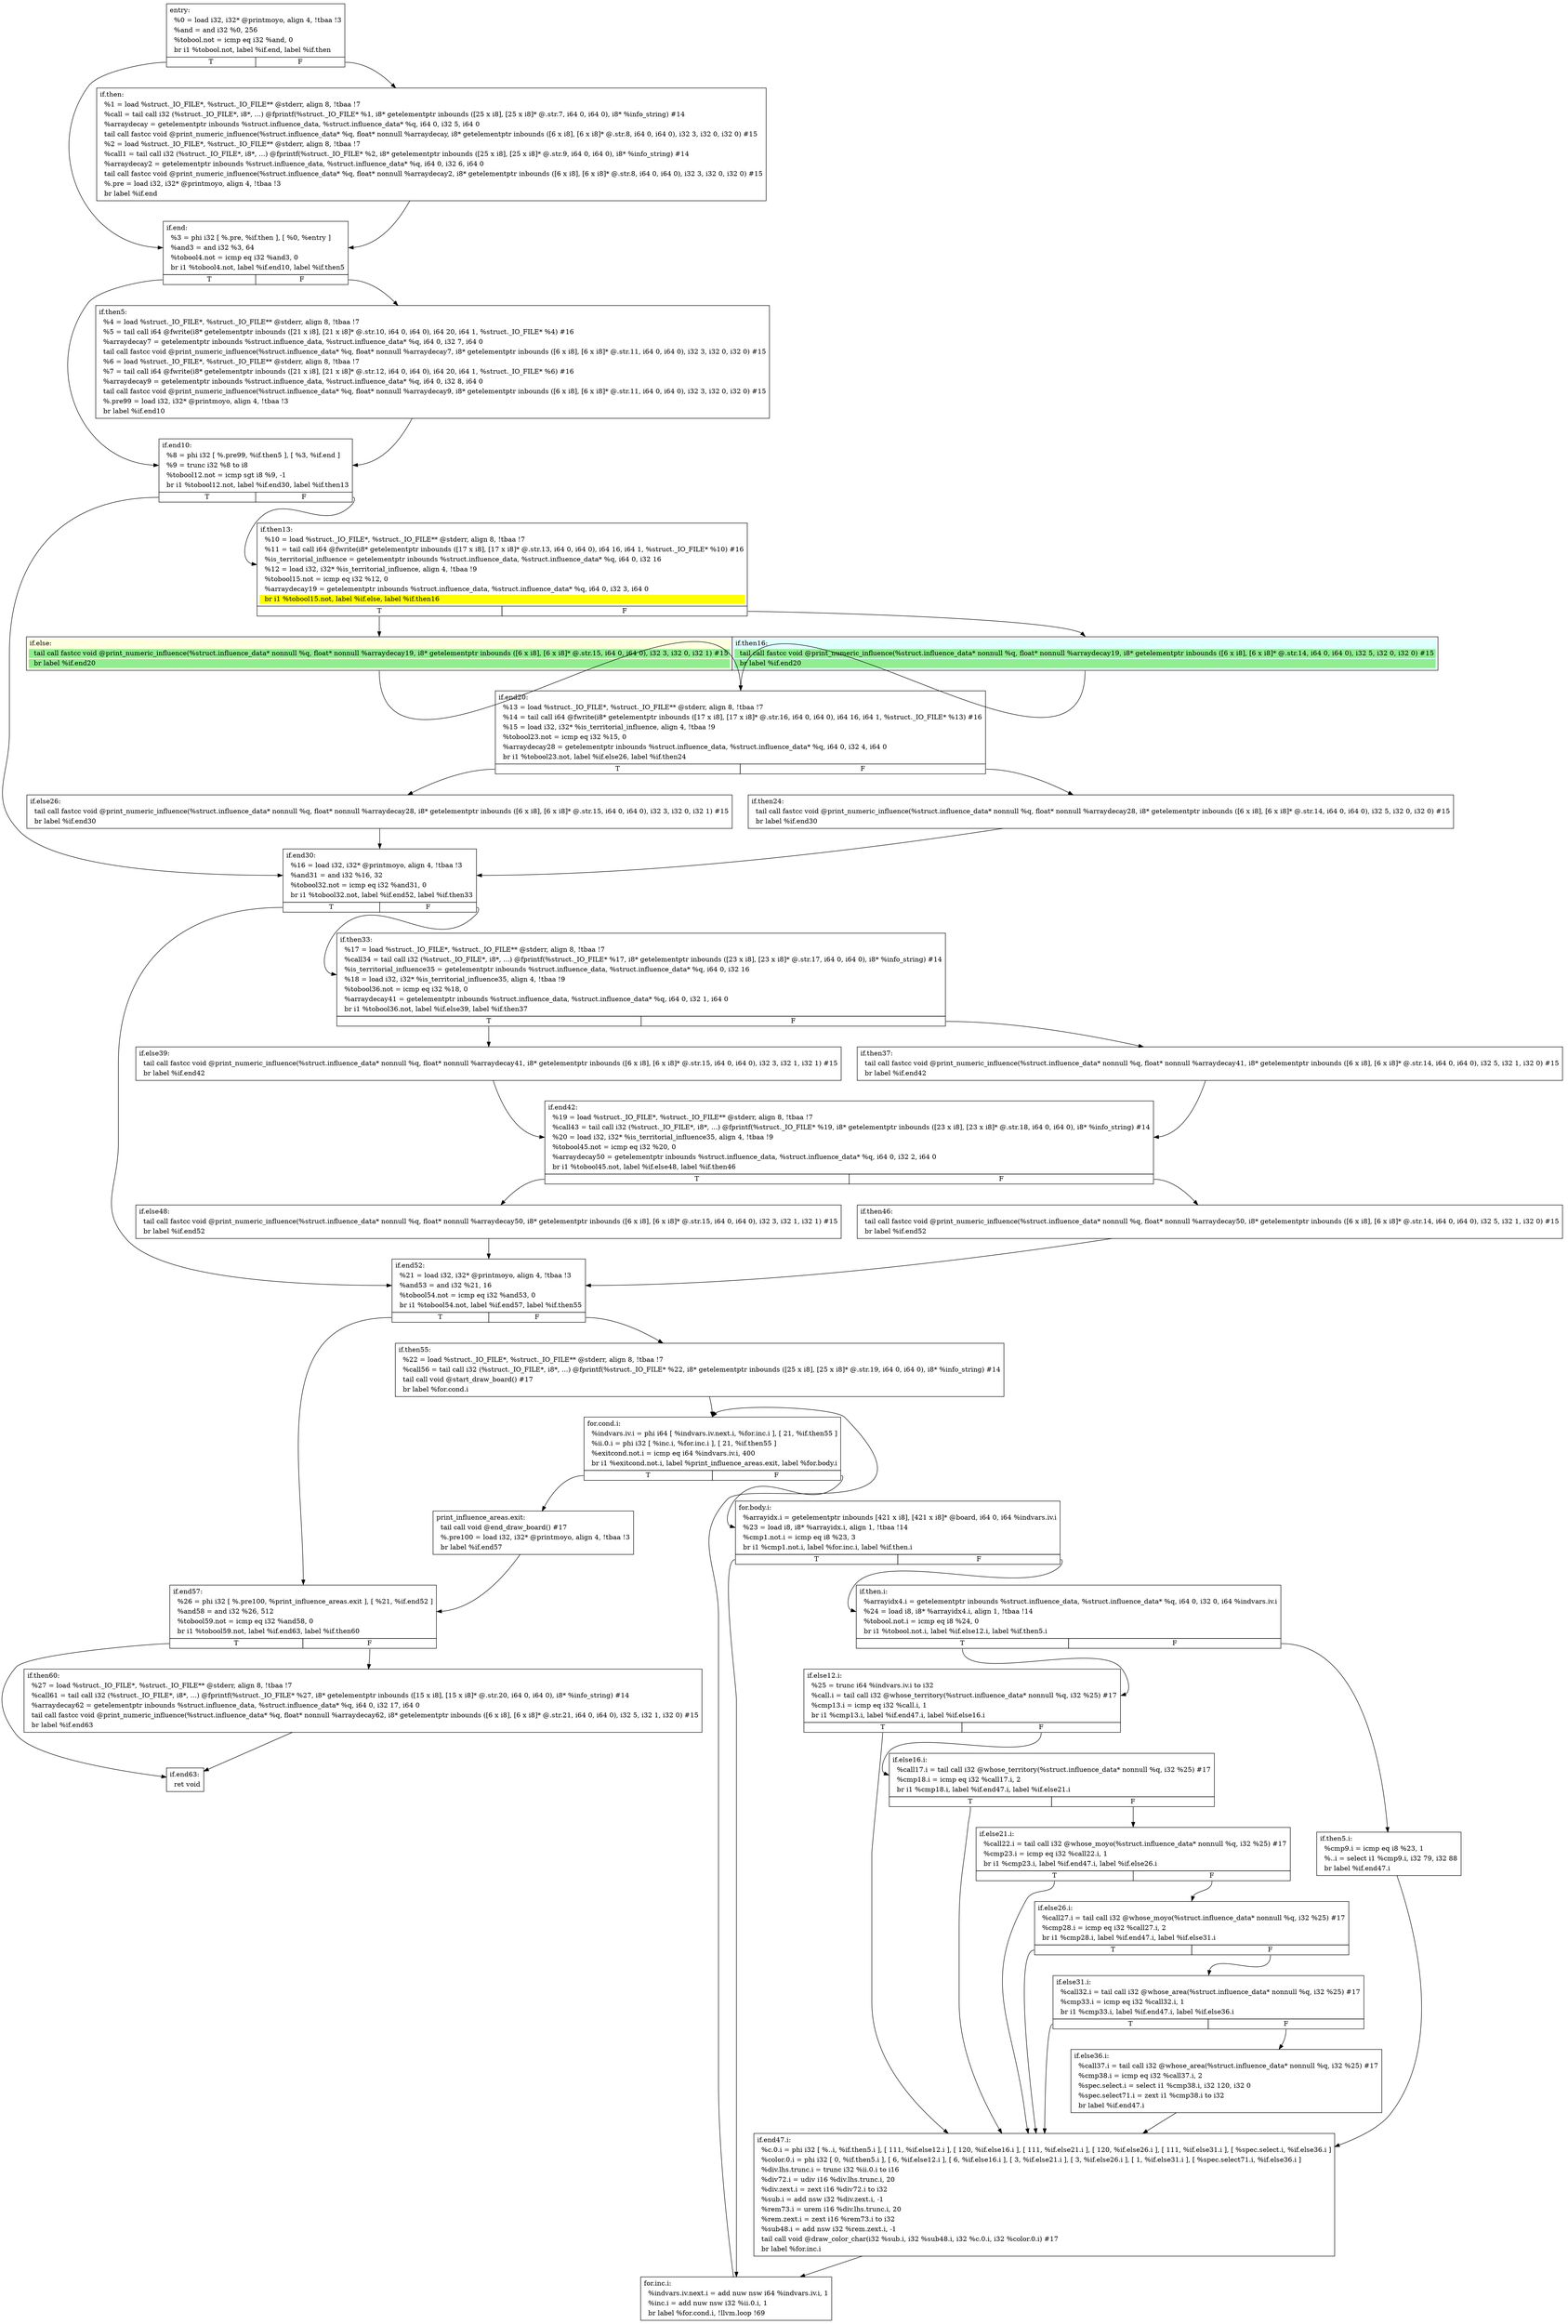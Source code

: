 digraph {
m_bb0 [shape = none, label  = <<table border="0" cellspacing="0">
<tr><td port="f1" border="1" colspan="2"><table bgcolor="LightYellow" border="0">
<tr><td align="left">if.else:</td></tr>
<tr><td bgcolor="lightgreen" align="left">  tail call fastcc void @print_numeric_influence(%struct.influence_data* nonnull %q, float* nonnull %arraydecay19, i8* getelementptr inbounds ([6 x i8], [6 x i8]* @.str.15, i64 0, i64 0), i32 3, i32 0, i32 1) #15</td></tr>
<tr><td bgcolor="lightgreen" align="left">  br label %if.end20</td></tr>
</table>
</td>
<td port="f2" border="1" colspan="2"><table bgcolor="LightCyan" border="0">
<tr><td align="left">if.then16:</td></tr>
<tr><td bgcolor="lightgreen" align="left">  tail call fastcc void @print_numeric_influence(%struct.influence_data* nonnull %q, float* nonnull %arraydecay19, i8* getelementptr inbounds ([6 x i8], [6 x i8]* @.str.14, i64 0, i64 0), i32 5, i32 0, i32 0) #15</td></tr>
<tr><td bgcolor="lightgreen" align="left">  br label %if.end20</td></tr>
</table>
</td></tr>
</table>> ]
f_bb0 [shape = none, label  = <<table  border="0" cellspacing="0">
<tr><td port="f" border="1" colspan="2"><table border="0">
<tr><td align="left">entry:</td></tr>
<tr><td align="left">  %0 = load i32, i32* @printmoyo, align 4, !tbaa !3</td></tr>
<tr><td align="left">  %and = and i32 %0, 256</td></tr>
<tr><td align="left">  %tobool.not = icmp eq i32 %and, 0</td></tr>
<tr><td align="left">  br i1 %tobool.not, label %if.end, label %if.then</td></tr>
</table>
</td></tr>
<tr><td border="1" port="fT">T</td><td border="1" port="fF">F</td></tr>
</table>> ]
f_bb1 [shape = none, label  = <<table  border="0" cellspacing="0">
<tr><td port="f" border="1"><table border="0">
<tr><td align="left">if.then:</td></tr>
<tr><td align="left">  %1 = load %struct._IO_FILE*, %struct._IO_FILE** @stderr, align 8, !tbaa !7</td></tr>
<tr><td align="left">  %call = tail call i32 (%struct._IO_FILE*, i8*, ...) @fprintf(%struct._IO_FILE* %1, i8* getelementptr inbounds ([25 x i8], [25 x i8]* @.str.7, i64 0, i64 0), i8* %info_string) #14</td></tr>
<tr><td align="left">  %arraydecay = getelementptr inbounds %struct.influence_data, %struct.influence_data* %q, i64 0, i32 5, i64 0</td></tr>
<tr><td align="left">  tail call fastcc void @print_numeric_influence(%struct.influence_data* %q, float* nonnull %arraydecay, i8* getelementptr inbounds ([6 x i8], [6 x i8]* @.str.8, i64 0, i64 0), i32 3, i32 0, i32 0) #15</td></tr>
<tr><td align="left">  %2 = load %struct._IO_FILE*, %struct._IO_FILE** @stderr, align 8, !tbaa !7</td></tr>
<tr><td align="left">  %call1 = tail call i32 (%struct._IO_FILE*, i8*, ...) @fprintf(%struct._IO_FILE* %2, i8* getelementptr inbounds ([25 x i8], [25 x i8]* @.str.9, i64 0, i64 0), i8* %info_string) #14</td></tr>
<tr><td align="left">  %arraydecay2 = getelementptr inbounds %struct.influence_data, %struct.influence_data* %q, i64 0, i32 6, i64 0</td></tr>
<tr><td align="left">  tail call fastcc void @print_numeric_influence(%struct.influence_data* %q, float* nonnull %arraydecay2, i8* getelementptr inbounds ([6 x i8], [6 x i8]* @.str.8, i64 0, i64 0), i32 3, i32 0, i32 0) #15</td></tr>
<tr><td align="left">  %.pre = load i32, i32* @printmoyo, align 4, !tbaa !3</td></tr>
<tr><td align="left">  br label %if.end</td></tr>
</table>
</td></tr>
</table>> ]
f_bb2 [shape = none, label  = <<table  border="0" cellspacing="0">
<tr><td port="f" border="1" colspan="2"><table border="0">
<tr><td align="left">if.end:</td></tr>
<tr><td align="left">  %3 = phi i32 [ %.pre, %if.then ], [ %0, %entry ]</td></tr>
<tr><td align="left">  %and3 = and i32 %3, 64</td></tr>
<tr><td align="left">  %tobool4.not = icmp eq i32 %and3, 0</td></tr>
<tr><td align="left">  br i1 %tobool4.not, label %if.end10, label %if.then5</td></tr>
</table>
</td></tr>
<tr><td border="1" port="fT">T</td><td border="1" port="fF">F</td></tr>
</table>> ]
f_bb3 [shape = none, label  = <<table  border="0" cellspacing="0">
<tr><td port="f" border="1"><table border="0">
<tr><td align="left">if.then5:</td></tr>
<tr><td align="left">  %4 = load %struct._IO_FILE*, %struct._IO_FILE** @stderr, align 8, !tbaa !7</td></tr>
<tr><td align="left">  %5 = tail call i64 @fwrite(i8* getelementptr inbounds ([21 x i8], [21 x i8]* @.str.10, i64 0, i64 0), i64 20, i64 1, %struct._IO_FILE* %4) #16</td></tr>
<tr><td align="left">  %arraydecay7 = getelementptr inbounds %struct.influence_data, %struct.influence_data* %q, i64 0, i32 7, i64 0</td></tr>
<tr><td align="left">  tail call fastcc void @print_numeric_influence(%struct.influence_data* %q, float* nonnull %arraydecay7, i8* getelementptr inbounds ([6 x i8], [6 x i8]* @.str.11, i64 0, i64 0), i32 3, i32 0, i32 0) #15</td></tr>
<tr><td align="left">  %6 = load %struct._IO_FILE*, %struct._IO_FILE** @stderr, align 8, !tbaa !7</td></tr>
<tr><td align="left">  %7 = tail call i64 @fwrite(i8* getelementptr inbounds ([21 x i8], [21 x i8]* @.str.12, i64 0, i64 0), i64 20, i64 1, %struct._IO_FILE* %6) #16</td></tr>
<tr><td align="left">  %arraydecay9 = getelementptr inbounds %struct.influence_data, %struct.influence_data* %q, i64 0, i32 8, i64 0</td></tr>
<tr><td align="left">  tail call fastcc void @print_numeric_influence(%struct.influence_data* %q, float* nonnull %arraydecay9, i8* getelementptr inbounds ([6 x i8], [6 x i8]* @.str.11, i64 0, i64 0), i32 3, i32 0, i32 0) #15</td></tr>
<tr><td align="left">  %.pre99 = load i32, i32* @printmoyo, align 4, !tbaa !3</td></tr>
<tr><td align="left">  br label %if.end10</td></tr>
</table>
</td></tr>
</table>> ]
f_bb4 [shape = none, label  = <<table  border="0" cellspacing="0">
<tr><td port="f" border="1" colspan="2"><table border="0">
<tr><td align="left">if.end10:</td></tr>
<tr><td align="left">  %8 = phi i32 [ %.pre99, %if.then5 ], [ %3, %if.end ]</td></tr>
<tr><td align="left">  %9 = trunc i32 %8 to i8</td></tr>
<tr><td align="left">  %tobool12.not = icmp sgt i8 %9, -1</td></tr>
<tr><td align="left">  br i1 %tobool12.not, label %if.end30, label %if.then13</td></tr>
</table>
</td></tr>
<tr><td border="1" port="fT">T</td><td border="1" port="fF">F</td></tr>
</table>> ]
f_bb5 [shape = none, label  = <<table  border="0" cellspacing="0">
<tr><td port="f" border="1" colspan="2"><table border="0">
<tr><td align="left">if.then13:</td></tr>
<tr><td align="left">  %10 = load %struct._IO_FILE*, %struct._IO_FILE** @stderr, align 8, !tbaa !7</td></tr>
<tr><td align="left">  %11 = tail call i64 @fwrite(i8* getelementptr inbounds ([17 x i8], [17 x i8]* @.str.13, i64 0, i64 0), i64 16, i64 1, %struct._IO_FILE* %10) #16</td></tr>
<tr><td align="left">  %is_territorial_influence = getelementptr inbounds %struct.influence_data, %struct.influence_data* %q, i64 0, i32 16</td></tr>
<tr><td align="left">  %12 = load i32, i32* %is_territorial_influence, align 4, !tbaa !9</td></tr>
<tr><td align="left">  %tobool15.not = icmp eq i32 %12, 0</td></tr>
<tr><td align="left">  %arraydecay19 = getelementptr inbounds %struct.influence_data, %struct.influence_data* %q, i64 0, i32 3, i64 0</td></tr>
<tr><td bgcolor="yellow" align="left">  br i1 %tobool15.not, label %if.else, label %if.then16</td></tr>
</table>
</td></tr>
<tr><td border="1" port="fT">T</td><td border="1" port="fF">F</td></tr>
</table>> ]
f_bb6 [shape = none, label  = <<table  border="0" cellspacing="0">
<tr><td port="f" border="1" colspan="2"><table border="0">
<tr><td align="left">if.end20:</td></tr>
<tr><td align="left">  %13 = load %struct._IO_FILE*, %struct._IO_FILE** @stderr, align 8, !tbaa !7</td></tr>
<tr><td align="left">  %14 = tail call i64 @fwrite(i8* getelementptr inbounds ([17 x i8], [17 x i8]* @.str.16, i64 0, i64 0), i64 16, i64 1, %struct._IO_FILE* %13) #16</td></tr>
<tr><td align="left">  %15 = load i32, i32* %is_territorial_influence, align 4, !tbaa !9</td></tr>
<tr><td align="left">  %tobool23.not = icmp eq i32 %15, 0</td></tr>
<tr><td align="left">  %arraydecay28 = getelementptr inbounds %struct.influence_data, %struct.influence_data* %q, i64 0, i32 4, i64 0</td></tr>
<tr><td align="left">  br i1 %tobool23.not, label %if.else26, label %if.then24</td></tr>
</table>
</td></tr>
<tr><td border="1" port="fT">T</td><td border="1" port="fF">F</td></tr>
</table>> ]
f_bb7 [shape = none, label  = <<table  border="0" cellspacing="0">
<tr><td port="f" border="1"><table border="0">
<tr><td align="left">if.then24:</td></tr>
<tr><td align="left">  tail call fastcc void @print_numeric_influence(%struct.influence_data* nonnull %q, float* nonnull %arraydecay28, i8* getelementptr inbounds ([6 x i8], [6 x i8]* @.str.14, i64 0, i64 0), i32 5, i32 0, i32 0) #15</td></tr>
<tr><td align="left">  br label %if.end30</td></tr>
</table>
</td></tr>
</table>> ]
f_bb8 [shape = none, label  = <<table  border="0" cellspacing="0">
<tr><td port="f" border="1"><table border="0">
<tr><td align="left">if.else26:</td></tr>
<tr><td align="left">  tail call fastcc void @print_numeric_influence(%struct.influence_data* nonnull %q, float* nonnull %arraydecay28, i8* getelementptr inbounds ([6 x i8], [6 x i8]* @.str.15, i64 0, i64 0), i32 3, i32 0, i32 1) #15</td></tr>
<tr><td align="left">  br label %if.end30</td></tr>
</table>
</td></tr>
</table>> ]
f_bb9 [shape = none, label  = <<table  border="0" cellspacing="0">
<tr><td port="f" border="1" colspan="2"><table border="0">
<tr><td align="left">if.end30:</td></tr>
<tr><td align="left">  %16 = load i32, i32* @printmoyo, align 4, !tbaa !3</td></tr>
<tr><td align="left">  %and31 = and i32 %16, 32</td></tr>
<tr><td align="left">  %tobool32.not = icmp eq i32 %and31, 0</td></tr>
<tr><td align="left">  br i1 %tobool32.not, label %if.end52, label %if.then33</td></tr>
</table>
</td></tr>
<tr><td border="1" port="fT">T</td><td border="1" port="fF">F</td></tr>
</table>> ]
f_bb10 [shape = none, label  = <<table  border="0" cellspacing="0">
<tr><td port="f" border="1" colspan="2"><table border="0">
<tr><td align="left">if.then33:</td></tr>
<tr><td align="left">  %17 = load %struct._IO_FILE*, %struct._IO_FILE** @stderr, align 8, !tbaa !7</td></tr>
<tr><td align="left">  %call34 = tail call i32 (%struct._IO_FILE*, i8*, ...) @fprintf(%struct._IO_FILE* %17, i8* getelementptr inbounds ([23 x i8], [23 x i8]* @.str.17, i64 0, i64 0), i8* %info_string) #14</td></tr>
<tr><td align="left">  %is_territorial_influence35 = getelementptr inbounds %struct.influence_data, %struct.influence_data* %q, i64 0, i32 16</td></tr>
<tr><td align="left">  %18 = load i32, i32* %is_territorial_influence35, align 4, !tbaa !9</td></tr>
<tr><td align="left">  %tobool36.not = icmp eq i32 %18, 0</td></tr>
<tr><td align="left">  %arraydecay41 = getelementptr inbounds %struct.influence_data, %struct.influence_data* %q, i64 0, i32 1, i64 0</td></tr>
<tr><td align="left">  br i1 %tobool36.not, label %if.else39, label %if.then37</td></tr>
</table>
</td></tr>
<tr><td border="1" port="fT">T</td><td border="1" port="fF">F</td></tr>
</table>> ]
f_bb11 [shape = none, label  = <<table  border="0" cellspacing="0">
<tr><td port="f" border="1"><table border="0">
<tr><td align="left">if.then37:</td></tr>
<tr><td align="left">  tail call fastcc void @print_numeric_influence(%struct.influence_data* nonnull %q, float* nonnull %arraydecay41, i8* getelementptr inbounds ([6 x i8], [6 x i8]* @.str.14, i64 0, i64 0), i32 5, i32 1, i32 0) #15</td></tr>
<tr><td align="left">  br label %if.end42</td></tr>
</table>
</td></tr>
</table>> ]
f_bb12 [shape = none, label  = <<table  border="0" cellspacing="0">
<tr><td port="f" border="1"><table border="0">
<tr><td align="left">if.else39:</td></tr>
<tr><td align="left">  tail call fastcc void @print_numeric_influence(%struct.influence_data* nonnull %q, float* nonnull %arraydecay41, i8* getelementptr inbounds ([6 x i8], [6 x i8]* @.str.15, i64 0, i64 0), i32 3, i32 1, i32 1) #15</td></tr>
<tr><td align="left">  br label %if.end42</td></tr>
</table>
</td></tr>
</table>> ]
f_bb13 [shape = none, label  = <<table  border="0" cellspacing="0">
<tr><td port="f" border="1" colspan="2"><table border="0">
<tr><td align="left">if.end42:</td></tr>
<tr><td align="left">  %19 = load %struct._IO_FILE*, %struct._IO_FILE** @stderr, align 8, !tbaa !7</td></tr>
<tr><td align="left">  %call43 = tail call i32 (%struct._IO_FILE*, i8*, ...) @fprintf(%struct._IO_FILE* %19, i8* getelementptr inbounds ([23 x i8], [23 x i8]* @.str.18, i64 0, i64 0), i8* %info_string) #14</td></tr>
<tr><td align="left">  %20 = load i32, i32* %is_territorial_influence35, align 4, !tbaa !9</td></tr>
<tr><td align="left">  %tobool45.not = icmp eq i32 %20, 0</td></tr>
<tr><td align="left">  %arraydecay50 = getelementptr inbounds %struct.influence_data, %struct.influence_data* %q, i64 0, i32 2, i64 0</td></tr>
<tr><td align="left">  br i1 %tobool45.not, label %if.else48, label %if.then46</td></tr>
</table>
</td></tr>
<tr><td border="1" port="fT">T</td><td border="1" port="fF">F</td></tr>
</table>> ]
f_bb14 [shape = none, label  = <<table  border="0" cellspacing="0">
<tr><td port="f" border="1"><table border="0">
<tr><td align="left">if.then46:</td></tr>
<tr><td align="left">  tail call fastcc void @print_numeric_influence(%struct.influence_data* nonnull %q, float* nonnull %arraydecay50, i8* getelementptr inbounds ([6 x i8], [6 x i8]* @.str.14, i64 0, i64 0), i32 5, i32 1, i32 0) #15</td></tr>
<tr><td align="left">  br label %if.end52</td></tr>
</table>
</td></tr>
</table>> ]
f_bb15 [shape = none, label  = <<table  border="0" cellspacing="0">
<tr><td port="f" border="1"><table border="0">
<tr><td align="left">if.else48:</td></tr>
<tr><td align="left">  tail call fastcc void @print_numeric_influence(%struct.influence_data* nonnull %q, float* nonnull %arraydecay50, i8* getelementptr inbounds ([6 x i8], [6 x i8]* @.str.15, i64 0, i64 0), i32 3, i32 1, i32 1) #15</td></tr>
<tr><td align="left">  br label %if.end52</td></tr>
</table>
</td></tr>
</table>> ]
f_bb16 [shape = none, label  = <<table  border="0" cellspacing="0">
<tr><td port="f" border="1" colspan="2"><table border="0">
<tr><td align="left">if.end52:</td></tr>
<tr><td align="left">  %21 = load i32, i32* @printmoyo, align 4, !tbaa !3</td></tr>
<tr><td align="left">  %and53 = and i32 %21, 16</td></tr>
<tr><td align="left">  %tobool54.not = icmp eq i32 %and53, 0</td></tr>
<tr><td align="left">  br i1 %tobool54.not, label %if.end57, label %if.then55</td></tr>
</table>
</td></tr>
<tr><td border="1" port="fT">T</td><td border="1" port="fF">F</td></tr>
</table>> ]
f_bb17 [shape = none, label  = <<table  border="0" cellspacing="0">
<tr><td port="f" border="1"><table border="0">
<tr><td align="left">if.then55:</td></tr>
<tr><td align="left">  %22 = load %struct._IO_FILE*, %struct._IO_FILE** @stderr, align 8, !tbaa !7</td></tr>
<tr><td align="left">  %call56 = tail call i32 (%struct._IO_FILE*, i8*, ...) @fprintf(%struct._IO_FILE* %22, i8* getelementptr inbounds ([25 x i8], [25 x i8]* @.str.19, i64 0, i64 0), i8* %info_string) #14</td></tr>
<tr><td align="left">  tail call void @start_draw_board() #17</td></tr>
<tr><td align="left">  br label %for.cond.i</td></tr>
</table>
</td></tr>
</table>> ]
f_bb18 [shape = none, label  = <<table  border="0" cellspacing="0">
<tr><td port="f" border="1" colspan="2"><table border="0">
<tr><td align="left">for.cond.i:</td></tr>
<tr><td align="left">  %indvars.iv.i = phi i64 [ %indvars.iv.next.i, %for.inc.i ], [ 21, %if.then55 ]</td></tr>
<tr><td align="left">  %ii.0.i = phi i32 [ %inc.i, %for.inc.i ], [ 21, %if.then55 ]</td></tr>
<tr><td align="left">  %exitcond.not.i = icmp eq i64 %indvars.iv.i, 400</td></tr>
<tr><td align="left">  br i1 %exitcond.not.i, label %print_influence_areas.exit, label %for.body.i</td></tr>
</table>
</td></tr>
<tr><td border="1" port="fT">T</td><td border="1" port="fF">F</td></tr>
</table>> ]
f_bb19 [shape = none, label  = <<table  border="0" cellspacing="0">
<tr><td port="f" border="1" colspan="2"><table border="0">
<tr><td align="left">for.body.i:</td></tr>
<tr><td align="left">  %arrayidx.i = getelementptr inbounds [421 x i8], [421 x i8]* @board, i64 0, i64 %indvars.iv.i</td></tr>
<tr><td align="left">  %23 = load i8, i8* %arrayidx.i, align 1, !tbaa !14</td></tr>
<tr><td align="left">  %cmp1.not.i = icmp eq i8 %23, 3</td></tr>
<tr><td align="left">  br i1 %cmp1.not.i, label %for.inc.i, label %if.then.i</td></tr>
</table>
</td></tr>
<tr><td border="1" port="fT">T</td><td border="1" port="fF">F</td></tr>
</table>> ]
f_bb20 [shape = none, label  = <<table  border="0" cellspacing="0">
<tr><td port="f" border="1" colspan="2"><table border="0">
<tr><td align="left">if.then.i:</td></tr>
<tr><td align="left">  %arrayidx4.i = getelementptr inbounds %struct.influence_data, %struct.influence_data* %q, i64 0, i32 0, i64 %indvars.iv.i</td></tr>
<tr><td align="left">  %24 = load i8, i8* %arrayidx4.i, align 1, !tbaa !14</td></tr>
<tr><td align="left">  %tobool.not.i = icmp eq i8 %24, 0</td></tr>
<tr><td align="left">  br i1 %tobool.not.i, label %if.else12.i, label %if.then5.i</td></tr>
</table>
</td></tr>
<tr><td border="1" port="fT">T</td><td border="1" port="fF">F</td></tr>
</table>> ]
f_bb21 [shape = none, label  = <<table  border="0" cellspacing="0">
<tr><td port="f" border="1"><table border="0">
<tr><td align="left">if.then5.i:</td></tr>
<tr><td align="left">  %cmp9.i = icmp eq i8 %23, 1</td></tr>
<tr><td align="left">  %..i = select i1 %cmp9.i, i32 79, i32 88</td></tr>
<tr><td align="left">  br label %if.end47.i</td></tr>
</table>
</td></tr>
</table>> ]
f_bb22 [shape = none, label  = <<table  border="0" cellspacing="0">
<tr><td port="f" border="1" colspan="2"><table border="0">
<tr><td align="left">if.else12.i:</td></tr>
<tr><td align="left">  %25 = trunc i64 %indvars.iv.i to i32</td></tr>
<tr><td align="left">  %call.i = tail call i32 @whose_territory(%struct.influence_data* nonnull %q, i32 %25) #17</td></tr>
<tr><td align="left">  %cmp13.i = icmp eq i32 %call.i, 1</td></tr>
<tr><td align="left">  br i1 %cmp13.i, label %if.end47.i, label %if.else16.i</td></tr>
</table>
</td></tr>
<tr><td border="1" port="fT">T</td><td border="1" port="fF">F</td></tr>
</table>> ]
f_bb23 [shape = none, label  = <<table  border="0" cellspacing="0">
<tr><td port="f" border="1" colspan="2"><table border="0">
<tr><td align="left">if.else16.i:</td></tr>
<tr><td align="left">  %call17.i = tail call i32 @whose_territory(%struct.influence_data* nonnull %q, i32 %25) #17</td></tr>
<tr><td align="left">  %cmp18.i = icmp eq i32 %call17.i, 2</td></tr>
<tr><td align="left">  br i1 %cmp18.i, label %if.end47.i, label %if.else21.i</td></tr>
</table>
</td></tr>
<tr><td border="1" port="fT">T</td><td border="1" port="fF">F</td></tr>
</table>> ]
f_bb24 [shape = none, label  = <<table  border="0" cellspacing="0">
<tr><td port="f" border="1" colspan="2"><table border="0">
<tr><td align="left">if.else21.i:</td></tr>
<tr><td align="left">  %call22.i = tail call i32 @whose_moyo(%struct.influence_data* nonnull %q, i32 %25) #17</td></tr>
<tr><td align="left">  %cmp23.i = icmp eq i32 %call22.i, 1</td></tr>
<tr><td align="left">  br i1 %cmp23.i, label %if.end47.i, label %if.else26.i</td></tr>
</table>
</td></tr>
<tr><td border="1" port="fT">T</td><td border="1" port="fF">F</td></tr>
</table>> ]
f_bb25 [shape = none, label  = <<table  border="0" cellspacing="0">
<tr><td port="f" border="1" colspan="2"><table border="0">
<tr><td align="left">if.else26.i:</td></tr>
<tr><td align="left">  %call27.i = tail call i32 @whose_moyo(%struct.influence_data* nonnull %q, i32 %25) #17</td></tr>
<tr><td align="left">  %cmp28.i = icmp eq i32 %call27.i, 2</td></tr>
<tr><td align="left">  br i1 %cmp28.i, label %if.end47.i, label %if.else31.i</td></tr>
</table>
</td></tr>
<tr><td border="1" port="fT">T</td><td border="1" port="fF">F</td></tr>
</table>> ]
f_bb26 [shape = none, label  = <<table  border="0" cellspacing="0">
<tr><td port="f" border="1" colspan="2"><table border="0">
<tr><td align="left">if.else31.i:</td></tr>
<tr><td align="left">  %call32.i = tail call i32 @whose_area(%struct.influence_data* nonnull %q, i32 %25) #17</td></tr>
<tr><td align="left">  %cmp33.i = icmp eq i32 %call32.i, 1</td></tr>
<tr><td align="left">  br i1 %cmp33.i, label %if.end47.i, label %if.else36.i</td></tr>
</table>
</td></tr>
<tr><td border="1" port="fT">T</td><td border="1" port="fF">F</td></tr>
</table>> ]
f_bb27 [shape = none, label  = <<table  border="0" cellspacing="0">
<tr><td port="f" border="1"><table border="0">
<tr><td align="left">if.else36.i:</td></tr>
<tr><td align="left">  %call37.i = tail call i32 @whose_area(%struct.influence_data* nonnull %q, i32 %25) #17</td></tr>
<tr><td align="left">  %cmp38.i = icmp eq i32 %call37.i, 2</td></tr>
<tr><td align="left">  %spec.select.i = select i1 %cmp38.i, i32 120, i32 0</td></tr>
<tr><td align="left">  %spec.select71.i = zext i1 %cmp38.i to i32</td></tr>
<tr><td align="left">  br label %if.end47.i</td></tr>
</table>
</td></tr>
</table>> ]
f_bb28 [shape = none, label  = <<table  border="0" cellspacing="0">
<tr><td port="f" border="1"><table border="0">
<tr><td align="left">if.end47.i:</td></tr>
<tr><td align="left">  %c.0.i = phi i32 [ %..i, %if.then5.i ], [ 111, %if.else12.i ], [ 120, %if.else16.i ], [ 111, %if.else21.i ], [ 120, %if.else26.i ], [ 111, %if.else31.i ], [ %spec.select.i, %if.else36.i ]</td></tr>
<tr><td align="left">  %color.0.i = phi i32 [ 0, %if.then5.i ], [ 6, %if.else12.i ], [ 6, %if.else16.i ], [ 3, %if.else21.i ], [ 3, %if.else26.i ], [ 1, %if.else31.i ], [ %spec.select71.i, %if.else36.i ]</td></tr>
<tr><td align="left">  %div.lhs.trunc.i = trunc i32 %ii.0.i to i16</td></tr>
<tr><td align="left">  %div72.i = udiv i16 %div.lhs.trunc.i, 20</td></tr>
<tr><td align="left">  %div.zext.i = zext i16 %div72.i to i32</td></tr>
<tr><td align="left">  %sub.i = add nsw i32 %div.zext.i, -1</td></tr>
<tr><td align="left">  %rem73.i = urem i16 %div.lhs.trunc.i, 20</td></tr>
<tr><td align="left">  %rem.zext.i = zext i16 %rem73.i to i32</td></tr>
<tr><td align="left">  %sub48.i = add nsw i32 %rem.zext.i, -1</td></tr>
<tr><td align="left">  tail call void @draw_color_char(i32 %sub.i, i32 %sub48.i, i32 %c.0.i, i32 %color.0.i) #17</td></tr>
<tr><td align="left">  br label %for.inc.i</td></tr>
</table>
</td></tr>
</table>> ]
f_bb29 [shape = none, label  = <<table  border="0" cellspacing="0">
<tr><td port="f" border="1"><table border="0">
<tr><td align="left">for.inc.i:</td></tr>
<tr><td align="left">  %indvars.iv.next.i = add nuw nsw i64 %indvars.iv.i, 1</td></tr>
<tr><td align="left">  %inc.i = add nuw nsw i32 %ii.0.i, 1</td></tr>
<tr><td align="left">  br label %for.cond.i, !llvm.loop !69</td></tr>
</table>
</td></tr>
</table>> ]
f_bb30 [shape = none, label  = <<table  border="0" cellspacing="0">
<tr><td port="f" border="1"><table border="0">
<tr><td align="left">print_influence_areas.exit:</td></tr>
<tr><td align="left">  tail call void @end_draw_board() #17</td></tr>
<tr><td align="left">  %.pre100 = load i32, i32* @printmoyo, align 4, !tbaa !3</td></tr>
<tr><td align="left">  br label %if.end57</td></tr>
</table>
</td></tr>
</table>> ]
f_bb31 [shape = none, label  = <<table  border="0" cellspacing="0">
<tr><td port="f" border="1" colspan="2"><table border="0">
<tr><td align="left">if.end57:</td></tr>
<tr><td align="left">  %26 = phi i32 [ %.pre100, %print_influence_areas.exit ], [ %21, %if.end52 ]</td></tr>
<tr><td align="left">  %and58 = and i32 %26, 512</td></tr>
<tr><td align="left">  %tobool59.not = icmp eq i32 %and58, 0</td></tr>
<tr><td align="left">  br i1 %tobool59.not, label %if.end63, label %if.then60</td></tr>
</table>
</td></tr>
<tr><td border="1" port="fT">T</td><td border="1" port="fF">F</td></tr>
</table>> ]
f_bb32 [shape = none, label  = <<table  border="0" cellspacing="0">
<tr><td port="f" border="1"><table border="0">
<tr><td align="left">if.then60:</td></tr>
<tr><td align="left">  %27 = load %struct._IO_FILE*, %struct._IO_FILE** @stderr, align 8, !tbaa !7</td></tr>
<tr><td align="left">  %call61 = tail call i32 (%struct._IO_FILE*, i8*, ...) @fprintf(%struct._IO_FILE* %27, i8* getelementptr inbounds ([15 x i8], [15 x i8]* @.str.20, i64 0, i64 0), i8* %info_string) #14</td></tr>
<tr><td align="left">  %arraydecay62 = getelementptr inbounds %struct.influence_data, %struct.influence_data* %q, i64 0, i32 17, i64 0</td></tr>
<tr><td align="left">  tail call fastcc void @print_numeric_influence(%struct.influence_data* %q, float* nonnull %arraydecay62, i8* getelementptr inbounds ([6 x i8], [6 x i8]* @.str.21, i64 0, i64 0), i32 5, i32 1, i32 0) #15</td></tr>
<tr><td align="left">  br label %if.end63</td></tr>
</table>
</td></tr>
</table>> ]
f_bb33 [shape = none, label  = <<table  border="0" cellspacing="0">
<tr><td port="f" border="1"><table border="0">
<tr><td align="left">if.end63:</td></tr>
<tr><td align="left">  ret void</td></tr>
</table>
</td></tr>
</table>> ]
f_bb0:fT -> f_bb2:f
f_bb0:fF -> f_bb1:f
f_bb1:f -> f_bb2:f
f_bb2:fT -> f_bb4:f
f_bb2:fF -> f_bb3:f
f_bb3:f -> f_bb4:f
f_bb4:fT -> f_bb9:f
f_bb4:fF -> f_bb5:f
f_bb5:fT -> m_bb0:f1
f_bb5:fF -> m_bb0:f2
m_bb0:f2 -> f_bb6:f
m_bb0:f1 -> f_bb6:f
f_bb6:fT -> f_bb8:f
f_bb6:fF -> f_bb7:f
f_bb7:f -> f_bb9:f
f_bb8:f -> f_bb9:f
f_bb9:fT -> f_bb16:f
f_bb9:fF -> f_bb10:f
f_bb10:fT -> f_bb12:f
f_bb10:fF -> f_bb11:f
f_bb11:f -> f_bb13:f
f_bb12:f -> f_bb13:f
f_bb13:fT -> f_bb15:f
f_bb13:fF -> f_bb14:f
f_bb14:f -> f_bb16:f
f_bb15:f -> f_bb16:f
f_bb16:fT -> f_bb31:f
f_bb16:fF -> f_bb17:f
f_bb17:f -> f_bb18:f
f_bb18:fT -> f_bb30:f
f_bb18:fF -> f_bb19:f
f_bb19:fT -> f_bb29:f
f_bb19:fF -> f_bb20:f
f_bb20:fT -> f_bb22:f
f_bb20:fF -> f_bb21:f
f_bb21:f -> f_bb28:f
f_bb22:fT -> f_bb28:f
f_bb22:fF -> f_bb23:f
f_bb23:fT -> f_bb28:f
f_bb23:fF -> f_bb24:f
f_bb24:fT -> f_bb28:f
f_bb24:fF -> f_bb25:f
f_bb25:fT -> f_bb28:f
f_bb25:fF -> f_bb26:f
f_bb26:fT -> f_bb28:f
f_bb26:fF -> f_bb27:f
f_bb27:f -> f_bb28:f
f_bb28:f -> f_bb29:f
f_bb29:f -> f_bb18:f
f_bb30:f -> f_bb31:f
f_bb31:fT -> f_bb33:f
f_bb31:fF -> f_bb32:f
f_bb32:f -> f_bb33:f
}

